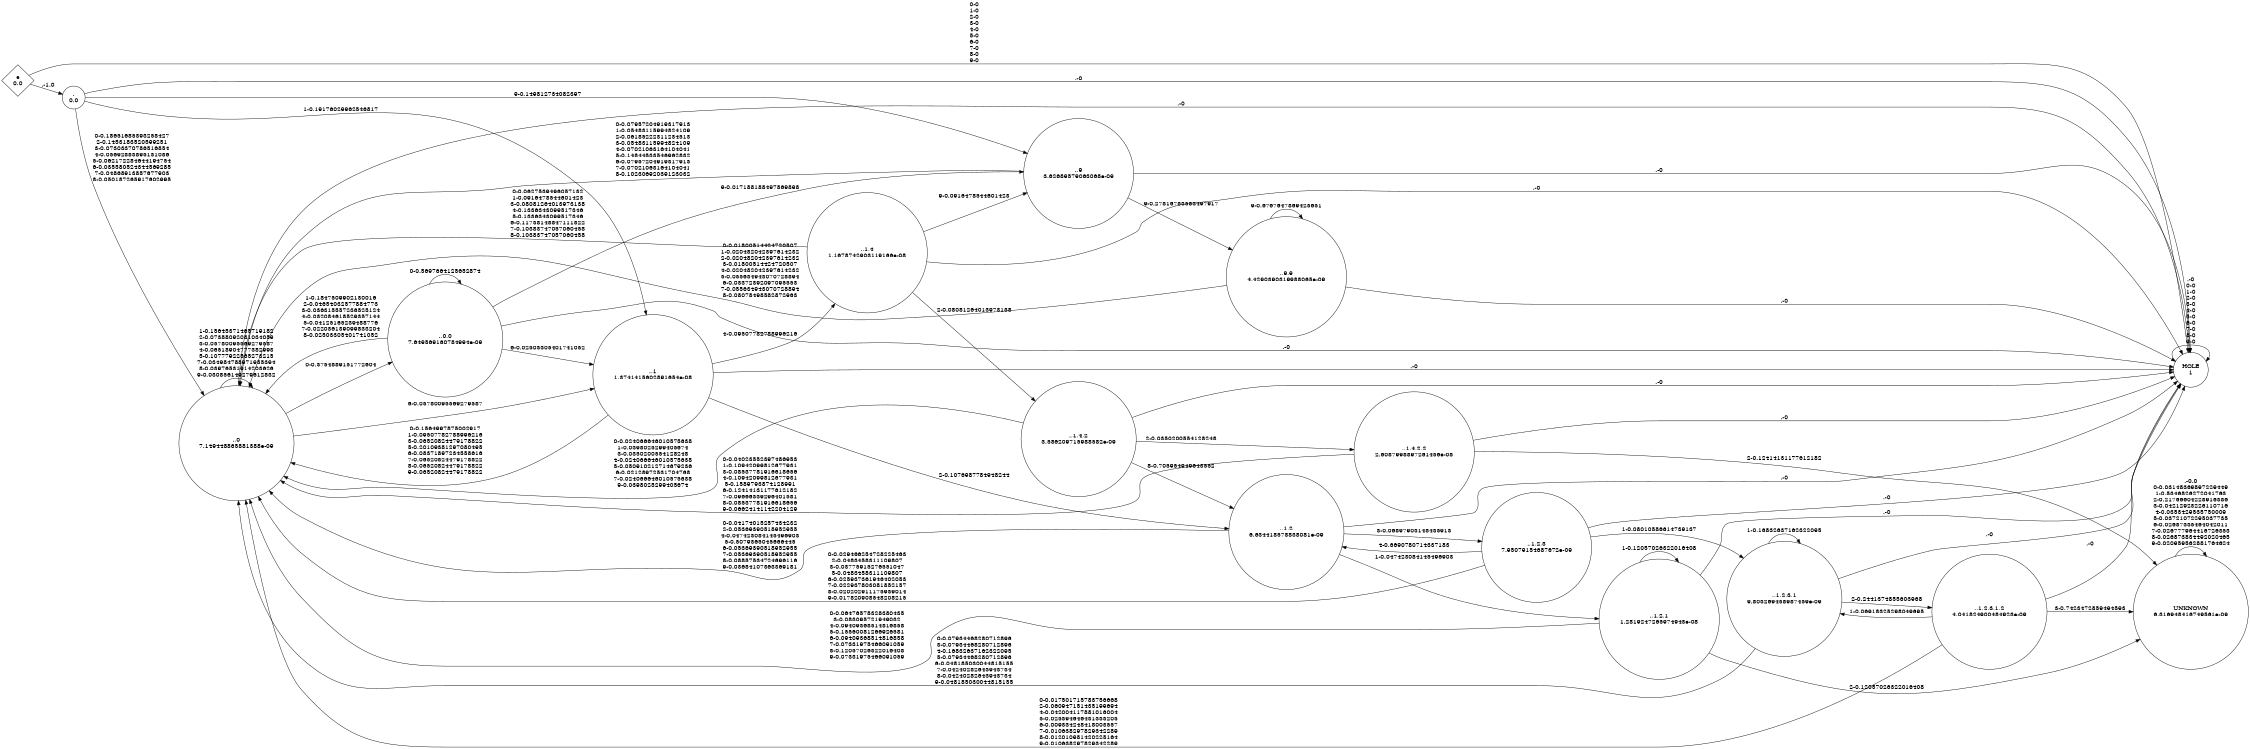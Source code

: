 digraph weighted_automaton {
	margin=0 rankdir=LR size=15
	node [shape=circle]
	"." [label=".
0.0"]
	"." -> ".,0" [label="0-0.18651685393258427
2-0.1453183520599251
3-0.07303370786516854
4-0.05692883895131086
5-0.062172284644194754
6-0.035580524344569285
7-0.04868913857677903
8-0.050187265917602995"]
	"." -> ".,1" [label="1-0.19176029962546817"]
	"." -> ".,9" [label="9-0.149812734082397"]
	"." -> HOLE [label=".-0"]
	".,0" [label=".,0
7.149448865881388e-09"]
	".,0" -> ".,0,0" [label="0-0.3754889151772604"]
	".,0" -> ".,0" [label="1-0.15645371465719182
2-0.07388092081034059
3-0.05780095569279587
4-0.06518904777382993
5-0.10777922565273215
7-0.034984788971955394
8-0.03976531914203626
9-0.030856149279612832"]
	".,0" -> ".,1" [label="6-0.05780095569279587"]
	".,0" -> HOLE [label=".-0"]
	".,0,0" [label=".,0,0
7.649569160784994e-09"]
	".,0,0" -> ".,0,0" [label="0-0.5697664125652874"]
	".,0,0" -> ".,0" [label="1-0.1847509902130016
2-0.04654032577884773
3-0.036315557236525124
4-0.032084618529357144
5-0.04125165239488776
7-0.022036139099833204
8-0.02503305401741052"]
	".,0,0" -> ".,1" [label="6-0.02503305401741052"]
	".,0,0" -> ".,9" [label="9-0.017188188497869898"]
	".,0,0" -> HOLE [label=".-0"]
	".,1" [label=".,1
1.3741415602891654e-08"]
	".,1" -> ".,0" [label="0-0.1564997875002917
1-0.09507782788996216
3-0.06520824479178822
5-0.20109381297080495
6-0.08371897234558616
7-0.06520824479178822
8-0.06520824479178822
9-0.06520824479178822"]
	".,1" -> ".,1,2" [label="2-0.1076987784948244"]
	".,1" -> ".,1,4" [label="4-0.09507782788996216"]
	".,1" -> HOLE [label=".-0"]
	".,1,2" [label=".,1,2
6.634418578838081e-09"]
	".,1,2" -> ".,0" [label="0-0.04174015257434232
2-0.05369390518952955
4-0.047423084145496903
5-0.5079365045666445
6-0.05369390518952955
7-0.05369390518952955
8-0.08857534724696116
9-0.03684107363369181"]
	".,1,2" -> ".,1,2,1" [label="1-0.047423084145496903"]
	".,1,2" -> ".,1,2,3" [label="3-0.06897903148435913"]
	".,1,2" -> HOLE [label=".-0"]
	".,1,2,1" [label=".,1,2,1
1.2819247265974943e-08"]
	".,1,2,1" -> ".,0" [label="0-0.06476578328380435
3-0.083095721949032
4-0.09409368514816858
5-0.15560081266926581
6-0.09409368514816858
7-0.07331975466091059
8-0.12057026322016408
9-0.07331975466091059"]
	".,1,2,1" -> ".,1,2,1" [label="1-0.12057026322016408"]
	".,1,2,1" -> UNKNOWN [label="2-0.12057026322016408"]
	".,1,2,1" -> HOLE [label=".-0"]
	".,1,2,3" [label=".,1,2,3
7.95079154687672e-09"]
	".,1,2,3" -> ".,0" [label="0-0.029466254728225463
2-0.0483458311109807
3-0.03775915276551047
5-0.0483458311109807
6-0.025937361946402053
7-0.022937803081852157
8-0.020202911175939014
9-0.017820908548208215"]
	".,1,2,3" -> ".,1,2,3,1" [label="1-0.08010586614739137"]
	".,1,2,3" -> ".,1,2" [label="4-0.6690780714337183"]
	".,1,2,3" -> HOLE [label=".-0"]
	".,1,2,3,1" [label=".,1,2,3,1
9.803269458987459e-09"]
	".,1,2,3,1" -> ".,0" [label="0-0.07934468280712896
3-0.07934468280712896
4-0.16832637162322095
5-0.07934468280712896
6-0.048185030044815155
7-0.04240282643943734
8-0.04240282643943734
9-0.048185030044815155"]
	".,1,2,3,1" -> ".,1,2,3,1" [label="1-0.16832637162322095"]
	".,1,2,3,1" -> ".,1,2,3,1,2" [label="2-0.2441374855603968"]
	".,1,2,3,1" -> HOLE [label=".-0"]
	".,1,2,3,1,2" [label=".,1,2,3,1,2
4.041824900484923e-09"]
	".,1,2,3,1,2" -> ".,0" [label="0-0.017501715783756668
2-0.060947151435199694
4-0.042004117881016004
5-0.025394646431333205
6-0.009334248418003557
7-0.010638297829342289
8-0.012010981420225164
9-0.010638297829342289"]
	".,1,2,3,1,2" -> ".,1,2,3,1" [label="1-0.06918325298049695"]
	".,1,2,3,1,2" -> UNKNOWN [label="3-0.7423472859494593"]
	".,1,2,3,1,2" -> HOLE [label=".-0"]
	".,1,4" [label=".,1,4
1.1678742903119166e-08"]
	".,1,4" -> ".,0" [label="0-0.0627539496057132
1-0.0916478544601423
3-0.08081264013973138
4-0.1336343099517346
5-0.1336343099517346
6-0.11738148847111822
7-0.10383747057060458
8-0.10383747057060458"]
	".,1,4" -> ".,1,4,2" [label="2-0.08081264013973138"]
	".,1,4" -> ".,9" [label="9-0.0916478544601423"]
	".,1,4" -> HOLE [label=".-0"]
	".,1,4,2" [label=".,1,4,2
3.586209715988582e-09"]
	".,1,4,2" -> ".,0" [label="0-0.024066646010575638
1-0.0398025299405674
3-0.0350200554128248
4-0.024066646010575638
5-0.050910212714679236
6-0.02128972531704768
7-0.024066646010575638
9-0.0398025299405674"]
	".,1,4,2" -> ".,1,4,2,2" [label="2-0.0350200554128248"]
	".,1,4,2" -> ".,1,2" [label="8-0.705954949643552"]
	".,1,4,2" -> HOLE [label=".-0"]
	".,1,4,2,2" [label=".,1,4,2,2
2.6087998897261456e-08"]
	".,1,4,2,2" -> ".,0" [label="0-0.04023552397486953
1-0.10942099812677931
3-0.08537781916618656
4-0.10942099812677931
5-0.1589793874128991
6-0.12414131177612182
7-0.09666339296401581
8-0.08537781916618656
9-0.06624141142204129"]
	".,1,4,2,2" -> UNKNOWN [label="2-0.12414131177612182"]
	".,1,4,2,2" -> HOLE [label=".-0"]
	".,9" [label=".,9
3.62689579063068e-09"]
	".,9" -> ".,0" [label="0-0.07957204919317913
1-0.05483115994824109
2-0.06185222311234513
3-0.05483115994824109
4-0.07021063164104041
5-0.14844533546962832
6-0.07957204919317913
7-0.07021063164104041
8-0.10230692039123032"]
	".,9" -> ".,9,9" [label="9-0.27816783583497917"]
	".,9" -> HOLE [label=".-0"]
	".,9,9" [label=".,9,9
4.4290390319988065e-09"]
	".,9,9" -> ".,0" [label="0-0.01800514424720507
1-0.020482042397614232
2-0.020482042397614232
3-0.01800514424720507
4-0.020482042397614232
5-0.055634943070728894
6-0.03372392097095553
7-0.055634943070728894
8-0.08078498582872963"]
	".,9,9" -> ".,9,9" [label="9-0.6767647869425651"]
	".,9,9" -> HOLE [label=".-0"]
	HOLE [label="HOLE
1"]
	HOLE -> HOLE [label=".-0
0-0
1-0
2-0
3-0
4-0
5-0
6-0
7-0
8-0
9-0"]
	UNKNOWN [label="UNKNOWN
6.316948416749561e-09"]
	UNKNOWN -> UNKNOWN [label=".-0.0
0-0.03148369897229449
1-0.5346826272041763
2-0.21766604228916386
3-0.04212923226110716
4-0.0353429535750009
5-0.03721072295037735
6-0.02687335464042011
7-0.026777964416726353
8-0.026873834492020465
9-0.020959562881764624"]
	"ϵ" [label="ϵ
0.0" shape=diamond]
	"ϵ" -> "." [label=".-1.0"]
	"ϵ" -> HOLE [label="0-0
1-0
2-0
3-0
4-0
5-0
6-0
7-0
8-0
9-0"]
}
